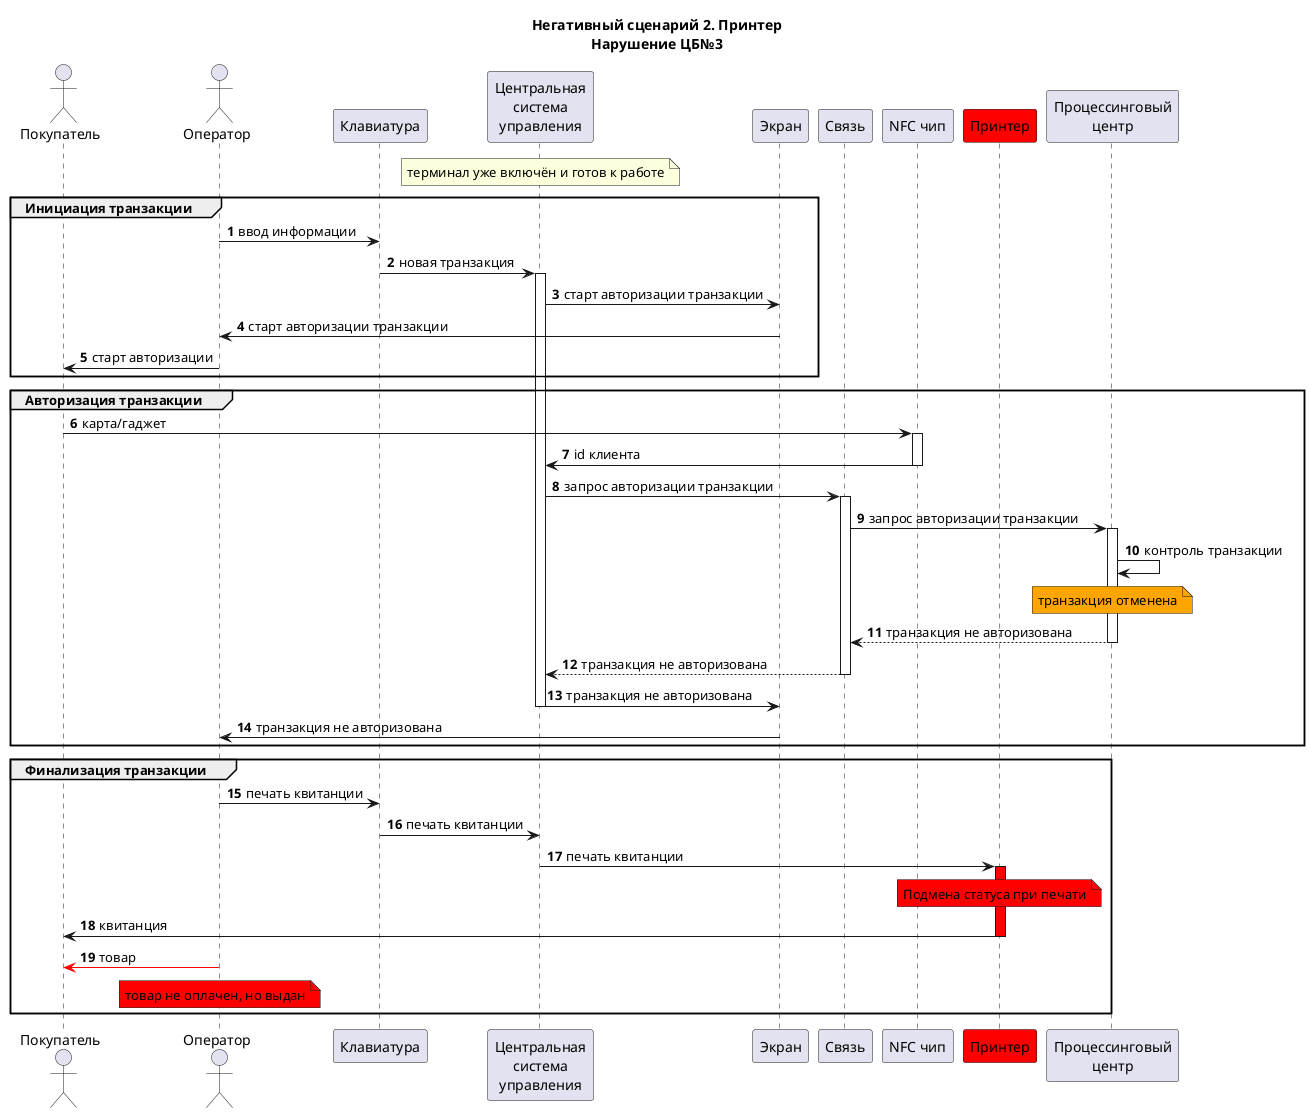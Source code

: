 @startuml
title "Негативный сценарий 2. Принтер\nНарушение ЦБ№3"

autonumber

actor "Покупатель" as client
actor "Оператор" as seller
participant "Клавиатура" as kb
participant "Центральная\nсистема\nуправления" as sys
participant "Экран" as screen
participant "Связь" as conn
'participant "Контроль\nАКБ" as batt
participant "NFC чип" as nfc
participant "Принтер" as printer #red
'participant "Карт-ридер" as card
participant "Процессинговый\nцентр" as proc

note over sys
терминал уже включён и готов к работе
end note

group Инициация транзакции
seller -> kb: ввод информации
kb -> sys++: новая транзакция
sys -> screen: старт авторизации транзакции
screen -> seller: старт авторизации транзакции
seller -> client: старт авторизации
end
group Авторизация транзакции
client -> nfc++: карта/гаджет
nfc -> sys--: id клиента
sys -> conn++: запрос авторизации транзакции
conn -> proc++: запрос авторизации транзакции
proc -> proc: контроль транзакции
note over proc #orange
транзакция отменена
end note
proc --> conn--: транзакция не авторизована
conn --> sys--: транзакция не авторизована
sys -> screen--: транзакция не авторизована
screen -> seller:  транзакция не авторизована
end
group Финализация транзакции
seller -> kb: печать квитанции
kb -> sys: печать квитанции
sys -> printer--: печать квитанции
activate printer #red
note over printer #red
Подмена статуса при печати
end note
printer -> client--: квитанция
seller -[#red]> client: товар
note over seller #red
товар не оплачен, но выдан
end note
end
@enduml